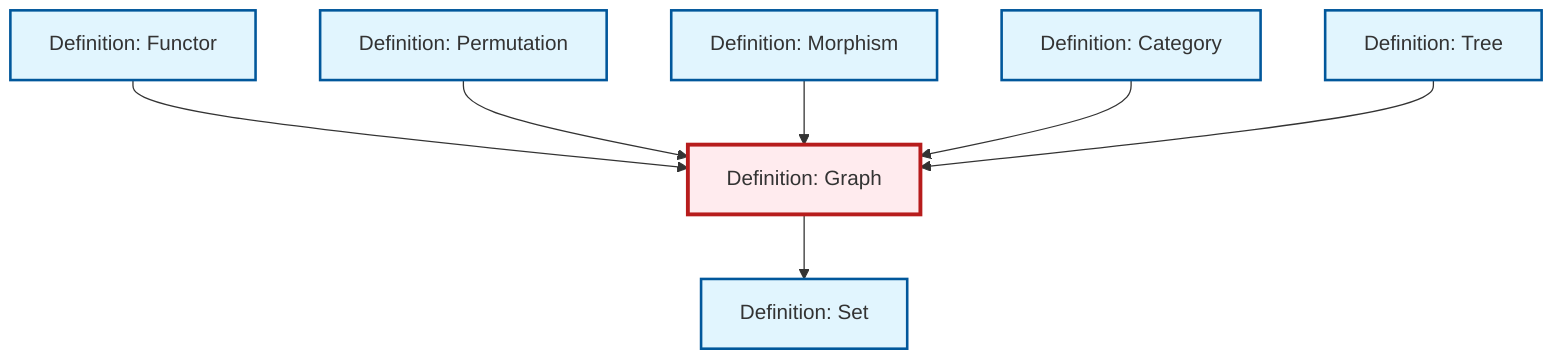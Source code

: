 graph TD
    classDef definition fill:#e1f5fe,stroke:#01579b,stroke-width:2px
    classDef theorem fill:#f3e5f5,stroke:#4a148c,stroke-width:2px
    classDef axiom fill:#fff3e0,stroke:#e65100,stroke-width:2px
    classDef example fill:#e8f5e9,stroke:#1b5e20,stroke-width:2px
    classDef current fill:#ffebee,stroke:#b71c1c,stroke-width:3px
    def-graph["Definition: Graph"]:::definition
    def-permutation["Definition: Permutation"]:::definition
    def-morphism["Definition: Morphism"]:::definition
    def-set["Definition: Set"]:::definition
    def-category["Definition: Category"]:::definition
    def-tree["Definition: Tree"]:::definition
    def-functor["Definition: Functor"]:::definition
    def-functor --> def-graph
    def-graph --> def-set
    def-permutation --> def-graph
    def-morphism --> def-graph
    def-category --> def-graph
    def-tree --> def-graph
    class def-graph current